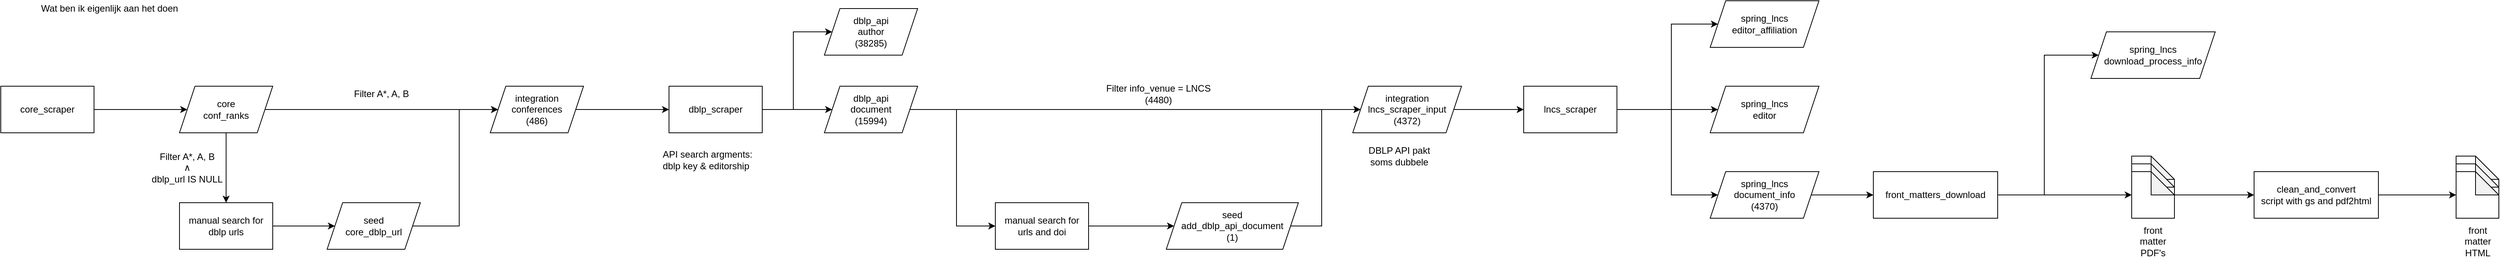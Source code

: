 <mxfile>
    <diagram id="GGoZfzxK7hcbe_SvkV1w" name="Page-1">
        <mxGraphModel dx="2118" dy="842" grid="1" gridSize="10" guides="1" tooltips="1" connect="1" arrows="1" fold="1" page="1" pageScale="1" pageWidth="827" pageHeight="1169" math="0" shadow="0">
            <root>
                <mxCell id="0"/>
                <mxCell id="1" parent="0"/>
                <mxCell id="k86V1Cz1AgtuhiBjjYY--1" value="Wat ben ik eigenlijk aan het doen" style="text;html=1;strokeColor=none;fillColor=none;align=center;verticalAlign=middle;whiteSpace=wrap;rounded=0;" parent="1" vertex="1">
                    <mxGeometry x="50" y="40" width="220" height="20" as="geometry"/>
                </mxCell>
                <mxCell id="2" value="core_scraper" style="rounded=0;whiteSpace=wrap;html=1;" vertex="1" parent="1">
                    <mxGeometry x="20" y="150" width="120" height="60" as="geometry"/>
                </mxCell>
                <mxCell id="3" value="core&lt;br&gt;conf_ranks" style="shape=parallelogram;perimeter=parallelogramPerimeter;whiteSpace=wrap;html=1;fixedSize=1;" vertex="1" parent="1">
                    <mxGeometry x="250" y="150" width="120" height="60" as="geometry"/>
                </mxCell>
                <mxCell id="4" value="" style="endArrow=classic;html=1;exitX=1;exitY=0.5;exitDx=0;exitDy=0;entryX=0;entryY=0.5;entryDx=0;entryDy=0;" edge="1" parent="1" source="2" target="3">
                    <mxGeometry width="50" height="50" relative="1" as="geometry">
                        <mxPoint x="250" y="370" as="sourcePoint"/>
                        <mxPoint x="300" y="320" as="targetPoint"/>
                    </mxGeometry>
                </mxCell>
                <mxCell id="5" value="integration&lt;br&gt;conferences&lt;br&gt;(486)" style="shape=parallelogram;perimeter=parallelogramPerimeter;whiteSpace=wrap;html=1;fixedSize=1;" vertex="1" parent="1">
                    <mxGeometry x="650" y="150" width="120" height="60" as="geometry"/>
                </mxCell>
                <mxCell id="6" value="seed&lt;br&gt;core_dblp_url" style="shape=parallelogram;perimeter=parallelogramPerimeter;whiteSpace=wrap;html=1;fixedSize=1;" vertex="1" parent="1">
                    <mxGeometry x="440" y="300" width="120" height="60" as="geometry"/>
                </mxCell>
                <mxCell id="7" value="manual search for dblp urls" style="rounded=0;whiteSpace=wrap;html=1;" vertex="1" parent="1">
                    <mxGeometry x="250" y="300" width="120" height="60" as="geometry"/>
                </mxCell>
                <mxCell id="8" value="" style="endArrow=classic;html=1;exitX=0.5;exitY=1;exitDx=0;exitDy=0;entryX=0.5;entryY=0;entryDx=0;entryDy=0;" edge="1" parent="1" source="3" target="7">
                    <mxGeometry width="50" height="50" relative="1" as="geometry">
                        <mxPoint x="190" y="190" as="sourcePoint"/>
                        <mxPoint x="270" y="190" as="targetPoint"/>
                    </mxGeometry>
                </mxCell>
                <mxCell id="9" value="" style="endArrow=classic;html=1;exitX=1;exitY=0.5;exitDx=0;exitDy=0;entryX=0;entryY=0.5;entryDx=0;entryDy=0;" edge="1" parent="1" source="7" target="6">
                    <mxGeometry width="50" height="50" relative="1" as="geometry">
                        <mxPoint x="380" y="380" as="sourcePoint"/>
                        <mxPoint x="460" y="380" as="targetPoint"/>
                    </mxGeometry>
                </mxCell>
                <mxCell id="10" value="" style="endArrow=classic;html=1;exitX=1;exitY=0.5;exitDx=0;exitDy=0;entryX=0;entryY=0.5;entryDx=0;entryDy=0;" edge="1" parent="1" source="3" target="5">
                    <mxGeometry width="50" height="50" relative="1" as="geometry">
                        <mxPoint x="414" y="179.5" as="sourcePoint"/>
                        <mxPoint x="494" y="179.5" as="targetPoint"/>
                    </mxGeometry>
                </mxCell>
                <mxCell id="11" value="" style="endArrow=classic;html=1;entryX=0;entryY=0.5;entryDx=0;entryDy=0;exitX=1;exitY=0.5;exitDx=0;exitDy=0;rounded=0;" edge="1" parent="1" source="6" target="5">
                    <mxGeometry width="50" height="50" relative="1" as="geometry">
                        <mxPoint x="580" y="460" as="sourcePoint"/>
                        <mxPoint x="630" y="410" as="targetPoint"/>
                        <Array as="points">
                            <mxPoint x="610" y="330"/>
                            <mxPoint x="610" y="180"/>
                        </Array>
                    </mxGeometry>
                </mxCell>
                <mxCell id="12" value="Filter A*, A, B" style="text;html=1;strokeColor=none;fillColor=none;align=center;verticalAlign=middle;whiteSpace=wrap;rounded=0;" vertex="1" parent="1">
                    <mxGeometry x="460" y="150" width="100" height="20" as="geometry"/>
                </mxCell>
                <mxCell id="13" value="Filter A*, A, B&lt;br&gt;∧&lt;br&gt;dblp_url IS NULL" style="text;html=1;strokeColor=none;fillColor=none;align=center;verticalAlign=middle;whiteSpace=wrap;rounded=0;" vertex="1" parent="1">
                    <mxGeometry x="210" y="230" width="100" height="50" as="geometry"/>
                </mxCell>
                <mxCell id="14" value="dblp_scraper" style="rounded=0;whiteSpace=wrap;html=1;" vertex="1" parent="1">
                    <mxGeometry x="880" y="150" width="120" height="60" as="geometry"/>
                </mxCell>
                <mxCell id="15" value="" style="endArrow=classic;html=1;exitX=1;exitY=0.5;exitDx=0;exitDy=0;entryX=0;entryY=0.5;entryDx=0;entryDy=0;" edge="1" parent="1" source="5" target="14">
                    <mxGeometry width="50" height="50" relative="1" as="geometry">
                        <mxPoint x="930" y="350" as="sourcePoint"/>
                        <mxPoint x="980" y="300" as="targetPoint"/>
                    </mxGeometry>
                </mxCell>
                <mxCell id="16" value="dblp_api&lt;br&gt;author&lt;br&gt;(38285)" style="shape=parallelogram;perimeter=parallelogramPerimeter;whiteSpace=wrap;html=1;fixedSize=1;" vertex="1" parent="1">
                    <mxGeometry x="1080" y="50" width="120" height="60" as="geometry"/>
                </mxCell>
                <mxCell id="17" value="" style="endArrow=classic;html=1;exitX=1;exitY=0.5;exitDx=0;exitDy=0;entryX=0;entryY=0.5;entryDx=0;entryDy=0;rounded=0;" edge="1" parent="1" source="14" target="16">
                    <mxGeometry width="50" height="50" relative="1" as="geometry">
                        <mxPoint x="770" y="190" as="sourcePoint"/>
                        <mxPoint x="890" y="190" as="targetPoint"/>
                        <Array as="points">
                            <mxPoint x="1040" y="180"/>
                            <mxPoint x="1040" y="80"/>
                        </Array>
                    </mxGeometry>
                </mxCell>
                <mxCell id="18" value="dblp_api&lt;br&gt;document&lt;br&gt;(15994)" style="shape=parallelogram;perimeter=parallelogramPerimeter;whiteSpace=wrap;html=1;fixedSize=1;" vertex="1" parent="1">
                    <mxGeometry x="1080" y="150" width="120" height="60" as="geometry"/>
                </mxCell>
                <mxCell id="19" value="" style="endArrow=classic;html=1;exitX=1;exitY=0.5;exitDx=0;exitDy=0;entryX=0;entryY=0.5;entryDx=0;entryDy=0;" edge="1" parent="1" source="14" target="18">
                    <mxGeometry width="50" height="50" relative="1" as="geometry">
                        <mxPoint x="770" y="190" as="sourcePoint"/>
                        <mxPoint x="890" y="190" as="targetPoint"/>
                    </mxGeometry>
                </mxCell>
                <mxCell id="20" value="manual search for urls and doi" style="rounded=0;whiteSpace=wrap;html=1;" vertex="1" parent="1">
                    <mxGeometry x="1300" y="300" width="120" height="60" as="geometry"/>
                </mxCell>
                <mxCell id="22" value="" style="endArrow=classic;html=1;exitX=1;exitY=0.5;exitDx=0;exitDy=0;entryX=0;entryY=0.5;entryDx=0;entryDy=0;rounded=0;" edge="1" parent="1" source="18" target="20">
                    <mxGeometry width="50" height="50" relative="1" as="geometry">
                        <mxPoint x="1130" y="340" as="sourcePoint"/>
                        <mxPoint x="1180" y="290" as="targetPoint"/>
                        <Array as="points">
                            <mxPoint x="1250" y="180"/>
                            <mxPoint x="1250" y="330"/>
                        </Array>
                    </mxGeometry>
                </mxCell>
                <mxCell id="23" value="seed&lt;br&gt;add_dblp_api_document&lt;br&gt;(1)" style="shape=parallelogram;perimeter=parallelogramPerimeter;whiteSpace=wrap;html=1;fixedSize=1;" vertex="1" parent="1">
                    <mxGeometry x="1520" y="300" width="170" height="60" as="geometry"/>
                </mxCell>
                <mxCell id="24" value="" style="endArrow=classic;html=1;exitX=1;exitY=0.5;exitDx=0;exitDy=0;entryX=0;entryY=0.5;entryDx=0;entryDy=0;" edge="1" parent="1" source="20" target="23">
                    <mxGeometry width="50" height="50" relative="1" as="geometry">
                        <mxPoint x="1460" y="490" as="sourcePoint"/>
                        <mxPoint x="1510" y="440" as="targetPoint"/>
                    </mxGeometry>
                </mxCell>
                <mxCell id="25" value="lncs_scraper" style="rounded=0;whiteSpace=wrap;html=1;" vertex="1" parent="1">
                    <mxGeometry x="1980" y="150" width="120" height="60" as="geometry"/>
                </mxCell>
                <mxCell id="26" value="integration&lt;br&gt;lncs_scraper_input&lt;br&gt;(4372)" style="shape=parallelogram;perimeter=parallelogramPerimeter;whiteSpace=wrap;html=1;fixedSize=1;" vertex="1" parent="1">
                    <mxGeometry x="1760" y="150" width="140" height="60" as="geometry"/>
                </mxCell>
                <mxCell id="27" value="" style="endArrow=classic;html=1;exitX=1;exitY=0.5;exitDx=0;exitDy=0;entryX=0;entryY=0.5;entryDx=0;entryDy=0;" edge="1" parent="1" source="18" target="26">
                    <mxGeometry width="50" height="50" relative="1" as="geometry">
                        <mxPoint x="1470" y="210" as="sourcePoint"/>
                        <mxPoint x="1520" y="160" as="targetPoint"/>
                    </mxGeometry>
                </mxCell>
                <mxCell id="29" value="" style="endArrow=classic;html=1;exitX=1;exitY=0.5;exitDx=0;exitDy=0;entryX=0;entryY=0.5;entryDx=0;entryDy=0;rounded=0;" edge="1" parent="1" source="23" target="26">
                    <mxGeometry width="50" height="50" relative="1" as="geometry">
                        <mxPoint x="1780" y="330" as="sourcePoint"/>
                        <mxPoint x="1830" y="280" as="targetPoint"/>
                        <Array as="points">
                            <mxPoint x="1720" y="330"/>
                            <mxPoint x="1720" y="180"/>
                        </Array>
                    </mxGeometry>
                </mxCell>
                <mxCell id="30" value="" style="endArrow=classic;html=1;exitX=1;exitY=0.5;exitDx=0;exitDy=0;entryX=0;entryY=0.5;entryDx=0;entryDy=0;" edge="1" parent="1" source="26" target="25">
                    <mxGeometry width="50" height="50" relative="1" as="geometry">
                        <mxPoint x="1980" y="330" as="sourcePoint"/>
                        <mxPoint x="2030" y="192" as="targetPoint"/>
                    </mxGeometry>
                </mxCell>
                <mxCell id="31" value="spring_lncs&lt;br&gt;editor_affiliation" style="shape=parallelogram;perimeter=parallelogramPerimeter;whiteSpace=wrap;html=1;fixedSize=1;" vertex="1" parent="1">
                    <mxGeometry x="2220" y="40" width="140" height="60" as="geometry"/>
                </mxCell>
                <mxCell id="32" value="spring_lncs&lt;br&gt;editor" style="shape=parallelogram;perimeter=parallelogramPerimeter;whiteSpace=wrap;html=1;fixedSize=1;" vertex="1" parent="1">
                    <mxGeometry x="2220" y="150" width="140" height="60" as="geometry"/>
                </mxCell>
                <mxCell id="33" value="spring_lncs&lt;br&gt;document_info&lt;br&gt;(4370)" style="shape=parallelogram;perimeter=parallelogramPerimeter;whiteSpace=wrap;html=1;fixedSize=1;" vertex="1" parent="1">
                    <mxGeometry x="2220" y="260" width="140" height="60" as="geometry"/>
                </mxCell>
                <mxCell id="34" value="" style="endArrow=classic;html=1;exitX=1;exitY=0.5;exitDx=0;exitDy=0;entryX=0;entryY=0.5;entryDx=0;entryDy=0;rounded=0;" edge="1" parent="1" source="25" target="31">
                    <mxGeometry width="50" height="50" relative="1" as="geometry">
                        <mxPoint x="2010" y="350" as="sourcePoint"/>
                        <mxPoint x="2060" y="300" as="targetPoint"/>
                        <Array as="points">
                            <mxPoint x="2170" y="180"/>
                            <mxPoint x="2170" y="70"/>
                        </Array>
                    </mxGeometry>
                </mxCell>
                <mxCell id="35" value="" style="endArrow=classic;html=1;exitX=1;exitY=0.5;exitDx=0;exitDy=0;entryX=0;entryY=0.5;entryDx=0;entryDy=0;" edge="1" parent="1" source="25" target="32">
                    <mxGeometry width="50" height="50" relative="1" as="geometry">
                        <mxPoint x="1990" y="340" as="sourcePoint"/>
                        <mxPoint x="2040" y="290" as="targetPoint"/>
                    </mxGeometry>
                </mxCell>
                <mxCell id="36" value="" style="endArrow=classic;html=1;exitX=1;exitY=0.5;exitDx=0;exitDy=0;entryX=0;entryY=0.5;entryDx=0;entryDy=0;rounded=0;" edge="1" parent="1" source="25" target="33">
                    <mxGeometry width="50" height="50" relative="1" as="geometry">
                        <mxPoint x="2140" y="370" as="sourcePoint"/>
                        <mxPoint x="2190" y="320" as="targetPoint"/>
                        <Array as="points">
                            <mxPoint x="2170" y="180"/>
                            <mxPoint x="2170" y="290"/>
                        </Array>
                    </mxGeometry>
                </mxCell>
                <mxCell id="37" value="Filter info_venue = LNCS&lt;br&gt;(4480)" style="text;html=1;strokeColor=none;fillColor=none;align=center;verticalAlign=middle;whiteSpace=wrap;rounded=0;" vertex="1" parent="1">
                    <mxGeometry x="1430" y="140" width="160" height="40" as="geometry"/>
                </mxCell>
                <mxCell id="38" value="front_matters_download" style="rounded=0;whiteSpace=wrap;html=1;" vertex="1" parent="1">
                    <mxGeometry x="2430" y="260" width="160" height="60" as="geometry"/>
                </mxCell>
                <mxCell id="39" value="" style="endArrow=classic;html=1;exitX=1;exitY=0.5;exitDx=0;exitDy=0;entryX=0;entryY=0.5;entryDx=0;entryDy=0;" edge="1" parent="1" source="33" target="38">
                    <mxGeometry width="50" height="50" relative="1" as="geometry">
                        <mxPoint x="2440" y="410" as="sourcePoint"/>
                        <mxPoint x="2490" y="360" as="targetPoint"/>
                    </mxGeometry>
                </mxCell>
                <mxCell id="40" value="spring_lncs&lt;br&gt;download_process_info" style="shape=parallelogram;perimeter=parallelogramPerimeter;whiteSpace=wrap;html=1;fixedSize=1;" vertex="1" parent="1">
                    <mxGeometry x="2710" y="80" width="160" height="60" as="geometry"/>
                </mxCell>
                <mxCell id="42" value="" style="endArrow=classic;html=1;entryX=0;entryY=0.5;entryDx=0;entryDy=0;exitX=1;exitY=0.5;exitDx=0;exitDy=0;rounded=0;" edge="1" parent="1" source="38" target="40">
                    <mxGeometry width="50" height="50" relative="1" as="geometry">
                        <mxPoint x="2820" y="270" as="sourcePoint"/>
                        <mxPoint x="2870" y="220" as="targetPoint"/>
                        <Array as="points">
                            <mxPoint x="2650" y="290"/>
                            <mxPoint x="2650" y="110"/>
                        </Array>
                    </mxGeometry>
                </mxCell>
                <mxCell id="43" value="" style="shape=note;whiteSpace=wrap;html=1;backgroundOutline=1;darkOpacity=0.05;" vertex="1" parent="1">
                    <mxGeometry x="2762.5" y="240" width="55" height="60" as="geometry"/>
                </mxCell>
                <mxCell id="45" value="" style="shape=note;whiteSpace=wrap;html=1;backgroundOutline=1;darkOpacity=0.05;" vertex="1" parent="1">
                    <mxGeometry x="2762.5" y="250" width="55" height="60" as="geometry"/>
                </mxCell>
                <mxCell id="44" value="" style="shape=note;whiteSpace=wrap;html=1;backgroundOutline=1;darkOpacity=0.05;" vertex="1" parent="1">
                    <mxGeometry x="2762.5" y="260" width="55" height="60" as="geometry"/>
                </mxCell>
                <mxCell id="46" value="" style="endArrow=classic;html=1;exitX=1;exitY=0.5;exitDx=0;exitDy=0;entryX=0;entryY=0.5;entryDx=0;entryDy=0;entryPerimeter=0;" edge="1" parent="1" source="38" target="44">
                    <mxGeometry width="50" height="50" relative="1" as="geometry">
                        <mxPoint x="2720" y="450" as="sourcePoint"/>
                        <mxPoint x="2770" y="400" as="targetPoint"/>
                    </mxGeometry>
                </mxCell>
                <mxCell id="47" value="front matter PDF's" style="text;html=1;strokeColor=none;fillColor=none;align=center;verticalAlign=middle;whiteSpace=wrap;rounded=0;" vertex="1" parent="1">
                    <mxGeometry x="2770" y="340" width="40" height="20" as="geometry"/>
                </mxCell>
                <mxCell id="48" value="API search argments:&lt;br&gt;dblp key &amp;amp; editorship" style="text;html=1;strokeColor=none;fillColor=none;align=left;verticalAlign=middle;whiteSpace=wrap;rounded=0;" vertex="1" parent="1">
                    <mxGeometry x="870" y="220" width="150" height="50" as="geometry"/>
                </mxCell>
                <mxCell id="50" value="DBLP API pakt soms dubbele" style="text;html=1;strokeColor=none;fillColor=none;align=center;verticalAlign=middle;whiteSpace=wrap;rounded=0;" vertex="1" parent="1">
                    <mxGeometry x="1770" y="220" width="100" height="40" as="geometry"/>
                </mxCell>
                <mxCell id="51" value="clean_and_convert&lt;br&gt;script with gs and pdf2html" style="rounded=0;whiteSpace=wrap;html=1;" vertex="1" parent="1">
                    <mxGeometry x="2920" y="260" width="160" height="60" as="geometry"/>
                </mxCell>
                <mxCell id="52" value="" style="endArrow=classic;html=1;exitX=0;exitY=0;exitDx=55;exitDy=30;exitPerimeter=0;entryX=0;entryY=0.5;entryDx=0;entryDy=0;" edge="1" parent="1" source="44" target="51">
                    <mxGeometry width="50" height="50" relative="1" as="geometry">
                        <mxPoint x="2890" y="480" as="sourcePoint"/>
                        <mxPoint x="2940" y="430" as="targetPoint"/>
                    </mxGeometry>
                </mxCell>
                <mxCell id="53" value="" style="shape=note;whiteSpace=wrap;html=1;backgroundOutline=1;darkOpacity=0.05;" vertex="1" parent="1">
                    <mxGeometry x="3180" y="240" width="55" height="60" as="geometry"/>
                </mxCell>
                <mxCell id="54" value="" style="shape=note;whiteSpace=wrap;html=1;backgroundOutline=1;darkOpacity=0.05;" vertex="1" parent="1">
                    <mxGeometry x="3180" y="250" width="55" height="60" as="geometry"/>
                </mxCell>
                <mxCell id="55" value="" style="shape=note;whiteSpace=wrap;html=1;backgroundOutline=1;darkOpacity=0.05;" vertex="1" parent="1">
                    <mxGeometry x="3180" y="260" width="55" height="60" as="geometry"/>
                </mxCell>
                <mxCell id="56" value="front matter HTML" style="text;html=1;strokeColor=none;fillColor=none;align=center;verticalAlign=middle;whiteSpace=wrap;rounded=0;" vertex="1" parent="1">
                    <mxGeometry x="3187.5" y="340" width="40" height="20" as="geometry"/>
                </mxCell>
                <mxCell id="57" value="" style="endArrow=classic;html=1;exitX=1;exitY=0.5;exitDx=0;exitDy=0;entryX=0;entryY=0.5;entryDx=0;entryDy=0;entryPerimeter=0;" edge="1" parent="1" source="51" target="55">
                    <mxGeometry width="50" height="50" relative="1" as="geometry">
                        <mxPoint x="3077.5" y="400" as="sourcePoint"/>
                        <mxPoint x="3180" y="400" as="targetPoint"/>
                    </mxGeometry>
                </mxCell>
            </root>
        </mxGraphModel>
    </diagram>
</mxfile>